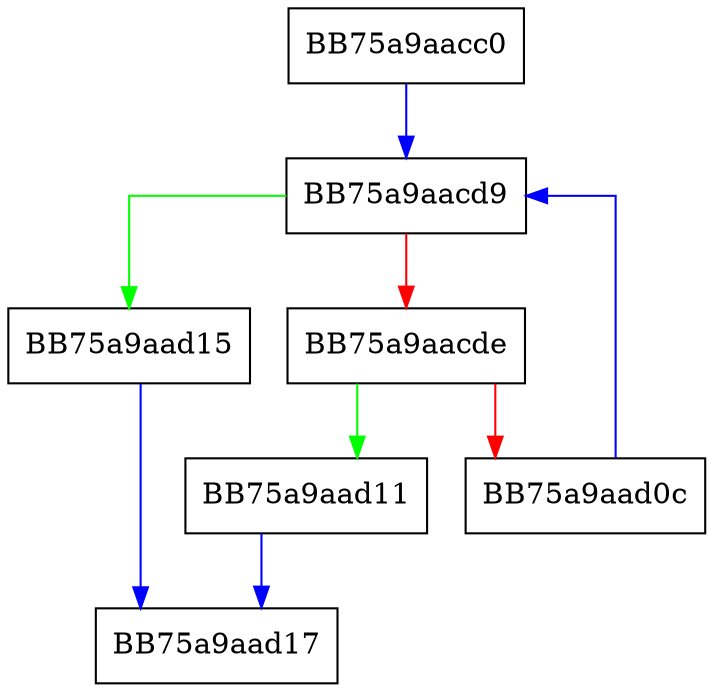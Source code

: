 digraph is_process_monitored {
  node [shape="box"];
  graph [splines=ortho];
  BB75a9aacc0 -> BB75a9aacd9 [color="blue"];
  BB75a9aacd9 -> BB75a9aad15 [color="green"];
  BB75a9aacd9 -> BB75a9aacde [color="red"];
  BB75a9aacde -> BB75a9aad11 [color="green"];
  BB75a9aacde -> BB75a9aad0c [color="red"];
  BB75a9aad0c -> BB75a9aacd9 [color="blue"];
  BB75a9aad11 -> BB75a9aad17 [color="blue"];
  BB75a9aad15 -> BB75a9aad17 [color="blue"];
}